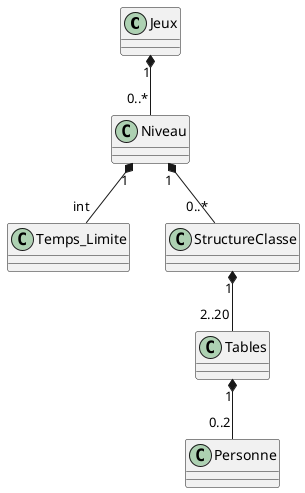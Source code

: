 @startuml
'https://plantuml.com/sequence-diagram

class Jeux
class Niveau
class Temps_Limite
class StructureClasse
class Tables
class Personne

Jeux "1" *-- "0..*" Niveau
Niveau "1"  *-- "int" Temps_Limite
Niveau "1" *-- "0..*" StructureClasse
StructureClasse "1" *-- "2..20" Tables
Tables "1" *-- "0..2" Personne
@enduml